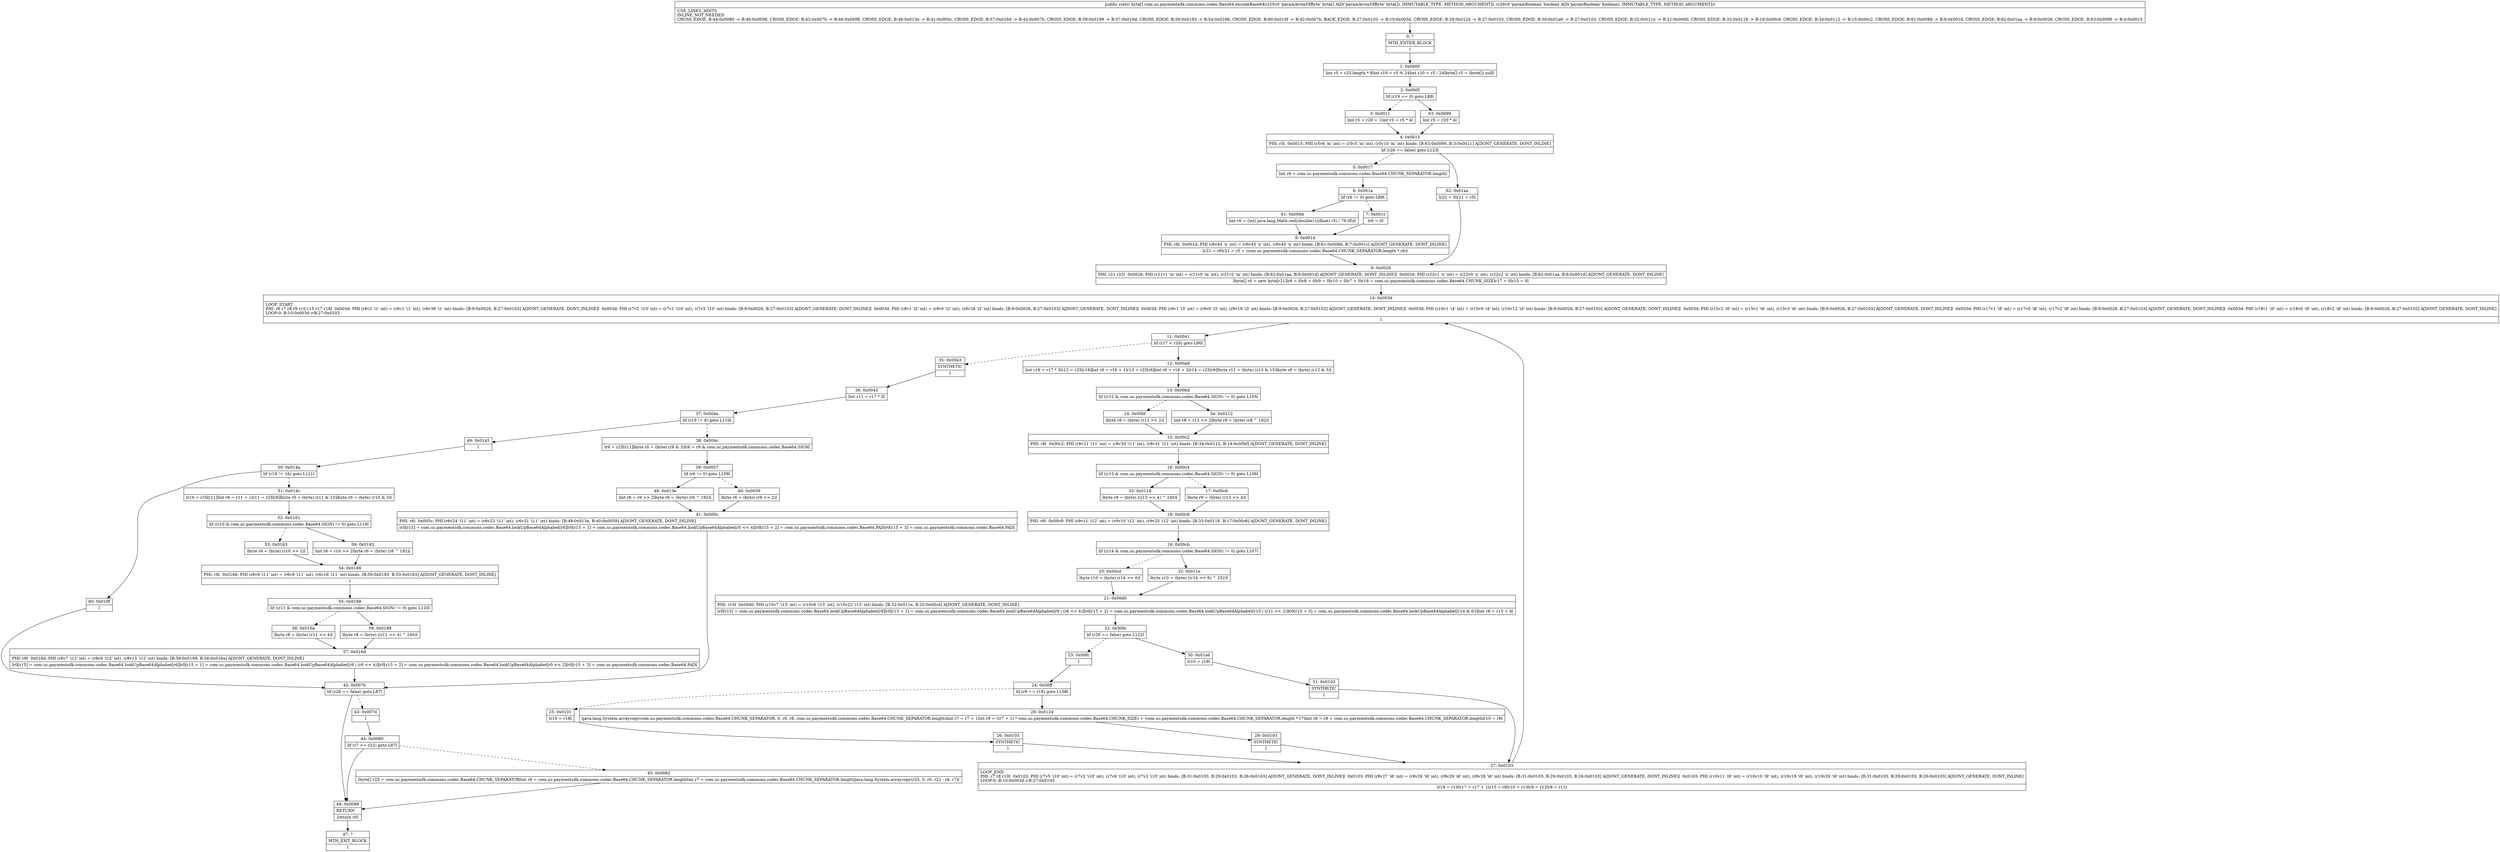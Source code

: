 digraph "CFG forcom.uc.paymentsdk.commons.codec.Base64.encodeBase64([BZ)[B" {
Node_0 [shape=record,label="{0\:\ ?|MTH_ENTER_BLOCK\l|l}"];
Node_1 [shape=record,label="{1\:\ 0x0000|lint r5 = r25.length * 8lint r19 = r5 % 24lint r20 = r5 \/ 24lbyte[] r5 = (byte[]) nulll}"];
Node_2 [shape=record,label="{2\:\ 0x000f|lif (r19 == 0) goto L88l}"];
Node_3 [shape=record,label="{3\:\ 0x0011|lint r5 = r20 + 1lint r5 = r5 * 4l}"];
Node_4 [shape=record,label="{4\:\ 0x0015|PHI: r5l  0x0015: PHI (r5v6 'm' int) = (r5v5 'm' int), (r5v10 'm' int) binds: [B:63:0x0099, B:3:0x0011] A[DONT_GENERATE, DONT_INLINE]\l|lif (r26 == false) goto L123l}"];
Node_5 [shape=record,label="{5\:\ 0x0017|lint r6 = com.uc.paymentsdk.commons.codec.Base64.CHUNK_SEPARATOR.lengthl}"];
Node_6 [shape=record,label="{6\:\ 0x001a|lif (r6 != 0) goto L89l}"];
Node_7 [shape=record,label="{7\:\ 0x001c|lr6 = 0l}"];
Node_8 [shape=record,label="{8\:\ 0x001d|PHI: r6l  0x001d: PHI (r6v44 'n' int) = (r6v43 'n' int), (r6v45 'n' int) binds: [B:61:0x009d, B:7:0x001c] A[DONT_GENERATE, DONT_INLINE]\l|lr22 = r6lr21 = r5 + (com.uc.paymentsdk.commons.codec.Base64.CHUNK_SEPARATOR.length * r6)l}"];
Node_9 [shape=record,label="{9\:\ 0x0026|PHI: r21 r22l  0x0026: PHI (r21v1 'm' int) = (r21v0 'm' int), (r21v2 'm' int) binds: [B:62:0x01aa, B:8:0x001d] A[DONT_GENERATE, DONT_INLINE]l  0x0026: PHI (r22v1 'n' int) = (r22v0 'n' int), (r22v2 'n' int) binds: [B:62:0x01aa, B:8:0x001d] A[DONT_GENERATE, DONT_INLINE]\l|lbyte[] r0 = new byte[r21]lr6 = 0lr8 = 0lr9 = 0lr10 = 0lr7 = 0lr18 = com.uc.paymentsdk.commons.codec.Base64.CHUNK_SIZElr17 = 0lr15 = 0l}"];
Node_10 [shape=record,label="{10\:\ 0x003d|LOOP_START\lPHI: r6 r7 r8 r9 r10 r15 r17 r18l  0x003d: PHI (r6v2 'i1' int) = (r6v1 'i1' int), (r6v36 'i1' int) binds: [B:9:0x0026, B:27:0x0103] A[DONT_GENERATE, DONT_INLINE]l  0x003d: PHI (r7v2 'i10' int) = (r7v1 'i10' int), (r7v5 'i10' int) binds: [B:9:0x0026, B:27:0x0103] A[DONT_GENERATE, DONT_INLINE]l  0x003d: PHI (r8v1 'i2' int) = (r8v0 'i2' int), (r8v28 'i2' int) binds: [B:9:0x0026, B:27:0x0103] A[DONT_GENERATE, DONT_INLINE]l  0x003d: PHI (r9v1 'i3' int) = (r9v0 'i3' int), (r9v19 'i3' int) binds: [B:9:0x0026, B:27:0x0103] A[DONT_GENERATE, DONT_INLINE]l  0x003d: PHI (r10v1 'i4' int) = (r10v0 'i4' int), (r10v12 'i4' int) binds: [B:9:0x0026, B:27:0x0103] A[DONT_GENERATE, DONT_INLINE]l  0x003d: PHI (r15v2 'i6' int) = (r15v1 'i6' int), (r15v3 'i6' int) binds: [B:9:0x0026, B:27:0x0103] A[DONT_GENERATE, DONT_INLINE]l  0x003d: PHI (r17v1 'i8' int) = (r17v0 'i8' int), (r17v2 'i8' int) binds: [B:9:0x0026, B:27:0x0103] A[DONT_GENERATE, DONT_INLINE]l  0x003d: PHI (r18v1 'i9' int) = (r18v0 'i9' int), (r18v2 'i9' int) binds: [B:9:0x0026, B:27:0x0103] A[DONT_GENERATE, DONT_INLINE]\lLOOP:0: B:10:0x003d\-\>B:27:0x0103\l|l}"];
Node_11 [shape=record,label="{11\:\ 0x0041|lif (r17 \< r20) goto L90l}"];
Node_12 [shape=record,label="{12\:\ 0x00a9|lint r16 = r17 * 3lr12 = r25[r16]lint r6 = r16 + 1lr13 = r25[r6]lint r6 = r16 + 2lr14 = r25[r6]lbyte r11 = (byte) (r13 & 15)lbyte r6 = (byte) (r12 & 3)l}"];
Node_13 [shape=record,label="{13\:\ 0x00bd|lif ((r12 & com.uc.paymentsdk.commons.codec.Base64.SIGN) != 0) goto L105l}"];
Node_14 [shape=record,label="{14\:\ 0x00bf|lbyte r8 = (byte) (r12 \>\> 2)l}"];
Node_15 [shape=record,label="{15\:\ 0x00c2|PHI: r8l  0x00c2: PHI (r8v21 'i11' int) = (r8v20 'i11' int), (r8v31 'i11' int) binds: [B:34:0x0112, B:14:0x00bf] A[DONT_GENERATE, DONT_INLINE]\l|l}"];
Node_16 [shape=record,label="{16\:\ 0x00c4|lif ((r13 & com.uc.paymentsdk.commons.codec.Base64.SIGN) != 0) goto L106l}"];
Node_17 [shape=record,label="{17\:\ 0x00c6|lbyte r9 = (byte) (r13 \>\> 4)l}"];
Node_18 [shape=record,label="{18\:\ 0x00c9|PHI: r9l  0x00c9: PHI (r9v11 'i12' int) = (r9v10 'i12' int), (r9v25 'i12' int) binds: [B:33:0x0118, B:17:0x00c6] A[DONT_GENERATE, DONT_INLINE]\l|l}"];
Node_19 [shape=record,label="{19\:\ 0x00cb|lif ((r14 & com.uc.paymentsdk.commons.codec.Base64.SIGN) != 0) goto L107l}"];
Node_20 [shape=record,label="{20\:\ 0x00cd|lbyte r10 = (byte) (r14 \>\> 6)l}"];
Node_21 [shape=record,label="{21\:\ 0x00d0|PHI: r10l  0x00d0: PHI (r10v7 'i13' int) = (r10v6 'i13' int), (r10v22 'i13' int) binds: [B:32:0x011e, B:20:0x00cd] A[DONT_GENERATE, DONT_INLINE]\l|lr0[r15] = com.uc.paymentsdk.commons.codec.Base64.lookUpBase64Alphabet[r8]lr0[r15 + 1] = com.uc.paymentsdk.commons.codec.Base64.lookUpBase64Alphabet[r9 \| (r6 \<\< 4)]lr0[r15 + 2] = com.uc.paymentsdk.commons.codec.Base64.lookUpBase64Alphabet[r10 \| (r11 \<\< 2)]lr0[r15 + 3] = com.uc.paymentsdk.commons.codec.Base64.lookUpBase64Alphabet[r14 & 63]lint r8 = r15 + 4l}"];
Node_22 [shape=record,label="{22\:\ 0x00fa|lif (r26 == false) goto L122l}"];
Node_23 [shape=record,label="{23\:\ 0x00fc|l}"];
Node_24 [shape=record,label="{24\:\ 0x00ff|lif (r8 == r18) goto L108l}"];
Node_25 [shape=record,label="{25\:\ 0x0101|lr10 = r18l}"];
Node_26 [shape=record,label="{26\:\ 0x0103|SYNTHETIC\l|l}"];
Node_27 [shape=record,label="{27\:\ 0x0103|LOOP_END\lPHI: r7 r8 r10l  0x0103: PHI (r7v5 'i10' int) = (r7v2 'i10' int), (r7v6 'i10' int), (r7v2 'i10' int) binds: [B:31:0x0103, B:29:0x0103, B:26:0x0103] A[DONT_GENERATE, DONT_INLINE]l  0x0103: PHI (r8v27 'i6' int) = (r8v26 'i6' int), (r8v29 'i6' int), (r8v26 'i6' int) binds: [B:31:0x0103, B:29:0x0103, B:26:0x0103] A[DONT_GENERATE, DONT_INLINE]l  0x0103: PHI (r10v11 'i9' int) = (r10v10 'i9' int), (r10v19 'i9' int), (r10v20 'i9' int) binds: [B:31:0x0103, B:29:0x0103, B:26:0x0103] A[DONT_GENERATE, DONT_INLINE]\lLOOP:0: B:10:0x003d\-\>B:27:0x0103\l|lr18 = r10lr17 = r17 + 1lr15 = r8lr10 = r13lr9 = r12lr8 = r11l}"];
Node_28 [shape=record,label="{28\:\ 0x0124|ljava.lang.System.arraycopy(com.uc.paymentsdk.commons.codec.Base64.CHUNK_SEPARATOR, 0, r0, r8, com.uc.paymentsdk.commons.codec.Base64.CHUNK_SEPARATOR.length)lint r7 = r7 + 1lint r9 = ((r7 + 1) * com.uc.paymentsdk.commons.codec.Base64.CHUNK_SIZE) + (com.uc.paymentsdk.commons.codec.Base64.CHUNK_SEPARATOR.length * r7)lint r8 = r8 + com.uc.paymentsdk.commons.codec.Base64.CHUNK_SEPARATOR.lengthlr10 = r9l}"];
Node_29 [shape=record,label="{29\:\ 0x0103|SYNTHETIC\l|l}"];
Node_30 [shape=record,label="{30\:\ 0x01a6|lr10 = r18l}"];
Node_31 [shape=record,label="{31\:\ 0x0103|SYNTHETIC\l|l}"];
Node_32 [shape=record,label="{32\:\ 0x011e|lbyte r10 = (byte) ((r14 \>\> 6) ^ 252)l}"];
Node_33 [shape=record,label="{33\:\ 0x0118|lbyte r9 = (byte) ((r13 \>\> 4) ^ 240)l}"];
Node_34 [shape=record,label="{34\:\ 0x0112|lint r8 = r12 \>\> 2lbyte r8 = (byte) (r8 ^ 192)l}"];
Node_35 [shape=record,label="{35\:\ 0x0043|SYNTHETIC\l|l}"];
Node_36 [shape=record,label="{36\:\ 0x0043|lint r11 = r17 * 3l}"];
Node_37 [shape=record,label="{37\:\ 0x004a|lif (r19 != 8) goto L110l}"];
Node_38 [shape=record,label="{38\:\ 0x004c|lr9 = r25[r11]lbyte r0 = (byte) (r9 & 3)lr6 = r9 & com.uc.paymentsdk.commons.codec.Base64.SIGNl}"];
Node_39 [shape=record,label="{39\:\ 0x0057|lif (r6 != 0) goto L109l}"];
Node_40 [shape=record,label="{40\:\ 0x0059|lbyte r6 = (byte) (r9 \>\> 2)l}"];
Node_41 [shape=record,label="{41\:\ 0x005c|PHI: r6l  0x005c: PHI (r6v24 'i11' int) = (r6v23 'i11' int), (r6v31 'i11' int) binds: [B:48:0x013e, B:40:0x0059] A[DONT_GENERATE, DONT_INLINE]\l|lr0[r15] = com.uc.paymentsdk.commons.codec.Base64.lookUpBase64Alphabet[r6]lr0[r15 + 1] = com.uc.paymentsdk.commons.codec.Base64.lookUpBase64Alphabet[r0 \<\< 4]lr0[r15 + 2] = com.uc.paymentsdk.commons.codec.Base64.PADlr0[r15 + 3] = com.uc.paymentsdk.commons.codec.Base64.PADl}"];
Node_42 [shape=record,label="{42\:\ 0x007b|lif (r26 == false) goto L87l}"];
Node_43 [shape=record,label="{43\:\ 0x007d|l}"];
Node_44 [shape=record,label="{44\:\ 0x0080|lif (r7 \>= r22) goto L87l}"];
Node_45 [shape=record,label="{45\:\ 0x0082|lbyte[] r25 = com.uc.paymentsdk.commons.codec.Base64.CHUNK_SEPARATORlint r6 = com.uc.paymentsdk.commons.codec.Base64.CHUNK_SEPARATOR.lengthlint r7 = com.uc.paymentsdk.commons.codec.Base64.CHUNK_SEPARATOR.lengthljava.lang.System.arraycopy(r25, 0, r0, r21 \- r6, r7)l}"];
Node_46 [shape=record,label="{46\:\ 0x0098|RETURN\l|lreturn r0l}"];
Node_47 [shape=record,label="{47\:\ ?|MTH_EXIT_BLOCK\l|l}"];
Node_48 [shape=record,label="{48\:\ 0x013e|lint r6 = r9 \>\> 2lbyte r6 = (byte) (r6 ^ 192)l}"];
Node_49 [shape=record,label="{49\:\ 0x0145|l}"];
Node_50 [shape=record,label="{50\:\ 0x014a|lif (r19 != 16) goto L121l}"];
Node_51 [shape=record,label="{51\:\ 0x014c|lr10 = r25[r11]lint r6 = r11 + 1lr11 = r25[r6]lbyte r0 = (byte) (r11 & 15)lbyte r0 = (byte) (r10 & 3)l}"];
Node_52 [shape=record,label="{52\:\ 0x0161|lif ((r10 & com.uc.paymentsdk.commons.codec.Base64.SIGN) != 0) goto L119l}"];
Node_53 [shape=record,label="{53\:\ 0x0163|lbyte r6 = (byte) (r10 \>\> 2)l}"];
Node_54 [shape=record,label="{54\:\ 0x0166|PHI: r6l  0x0166: PHI (r6v9 'i11' int) = (r6v8 'i11' int), (r6v16 'i11' int) binds: [B:59:0x0193, B:53:0x0163] A[DONT_GENERATE, DONT_INLINE]\l|l}"];
Node_55 [shape=record,label="{55\:\ 0x0168|lif ((r11 & com.uc.paymentsdk.commons.codec.Base64.SIGN) != 0) goto L120l}"];
Node_56 [shape=record,label="{56\:\ 0x016a|lbyte r8 = (byte) (r11 \>\> 4)l}"];
Node_57 [shape=record,label="{57\:\ 0x016d|PHI: r8l  0x016d: PHI (r8v7 'i12' int) = (r8v6 'i12' int), (r8v15 'i12' int) binds: [B:58:0x0199, B:56:0x016a] A[DONT_GENERATE, DONT_INLINE]\l|lr0[r15] = com.uc.paymentsdk.commons.codec.Base64.lookUpBase64Alphabet[r6]lr0[r15 + 1] = com.uc.paymentsdk.commons.codec.Base64.lookUpBase64Alphabet[r8 \| (r0 \<\< 4)]lr0[r15 + 2] = com.uc.paymentsdk.commons.codec.Base64.lookUpBase64Alphabet[r0 \<\< 2]lr0[r15 + 3] = com.uc.paymentsdk.commons.codec.Base64.PADl}"];
Node_58 [shape=record,label="{58\:\ 0x0199|lbyte r8 = (byte) ((r11 \>\> 4) ^ 240)l}"];
Node_59 [shape=record,label="{59\:\ 0x0193|lint r6 = r10 \>\> 2lbyte r6 = (byte) (r6 ^ 192)l}"];
Node_60 [shape=record,label="{60\:\ 0x019f|l}"];
Node_61 [shape=record,label="{61\:\ 0x009d|lint r6 = (int) java.lang.Math.ceil((double) (((float) r5) \/ 76.0f))l}"];
Node_62 [shape=record,label="{62\:\ 0x01aa|lr22 = 0lr21 = r5l}"];
Node_63 [shape=record,label="{63\:\ 0x0099|lint r5 = r20 * 4l}"];
MethodNode[shape=record,label="{public static byte[] com.uc.paymentsdk.commons.codec.Base64.encodeBase64((r25v0 'paramArrayOfByte' byte[] A[D('paramArrayOfByte' byte[]), IMMUTABLE_TYPE, METHOD_ARGUMENT]), (r26v0 'paramBoolean' boolean A[D('paramBoolean' boolean), IMMUTABLE_TYPE, METHOD_ARGUMENT]))  | USE_LINES_HINTS\lINLINE_NOT_NEEDED\lCROSS_EDGE: B:44:0x0080 \-\> B:46:0x0098, CROSS_EDGE: B:42:0x007b \-\> B:46:0x0098, CROSS_EDGE: B:48:0x013e \-\> B:41:0x005c, CROSS_EDGE: B:57:0x016d \-\> B:42:0x007b, CROSS_EDGE: B:58:0x0199 \-\> B:57:0x016d, CROSS_EDGE: B:59:0x0193 \-\> B:54:0x0166, CROSS_EDGE: B:60:0x019f \-\> B:42:0x007b, BACK_EDGE: B:27:0x0103 \-\> B:10:0x003d, CROSS_EDGE: B:28:0x0124 \-\> B:27:0x0103, CROSS_EDGE: B:30:0x01a6 \-\> B:27:0x0103, CROSS_EDGE: B:32:0x011e \-\> B:21:0x00d0, CROSS_EDGE: B:33:0x0118 \-\> B:18:0x00c9, CROSS_EDGE: B:34:0x0112 \-\> B:15:0x00c2, CROSS_EDGE: B:61:0x009d \-\> B:8:0x001d, CROSS_EDGE: B:62:0x01aa \-\> B:9:0x0026, CROSS_EDGE: B:63:0x0099 \-\> B:4:0x0015\l}"];
MethodNode -> Node_0;
Node_0 -> Node_1;
Node_1 -> Node_2;
Node_2 -> Node_3[style=dashed];
Node_2 -> Node_63;
Node_3 -> Node_4;
Node_4 -> Node_5[style=dashed];
Node_4 -> Node_62;
Node_5 -> Node_6;
Node_6 -> Node_7[style=dashed];
Node_6 -> Node_61;
Node_7 -> Node_8;
Node_8 -> Node_9;
Node_9 -> Node_10;
Node_10 -> Node_11;
Node_11 -> Node_12;
Node_11 -> Node_35[style=dashed];
Node_12 -> Node_13;
Node_13 -> Node_14[style=dashed];
Node_13 -> Node_34;
Node_14 -> Node_15;
Node_15 -> Node_16;
Node_16 -> Node_17[style=dashed];
Node_16 -> Node_33;
Node_17 -> Node_18;
Node_18 -> Node_19;
Node_19 -> Node_20[style=dashed];
Node_19 -> Node_32;
Node_20 -> Node_21;
Node_21 -> Node_22;
Node_22 -> Node_23[style=dashed];
Node_22 -> Node_30;
Node_23 -> Node_24;
Node_24 -> Node_25[style=dashed];
Node_24 -> Node_28;
Node_25 -> Node_26;
Node_26 -> Node_27;
Node_27 -> Node_10;
Node_28 -> Node_29;
Node_29 -> Node_27;
Node_30 -> Node_31;
Node_31 -> Node_27;
Node_32 -> Node_21;
Node_33 -> Node_18;
Node_34 -> Node_15;
Node_35 -> Node_36;
Node_36 -> Node_37;
Node_37 -> Node_38[style=dashed];
Node_37 -> Node_49;
Node_38 -> Node_39;
Node_39 -> Node_40[style=dashed];
Node_39 -> Node_48;
Node_40 -> Node_41;
Node_41 -> Node_42;
Node_42 -> Node_43[style=dashed];
Node_42 -> Node_46;
Node_43 -> Node_44;
Node_44 -> Node_45[style=dashed];
Node_44 -> Node_46;
Node_45 -> Node_46;
Node_46 -> Node_47;
Node_48 -> Node_41;
Node_49 -> Node_50;
Node_50 -> Node_51[style=dashed];
Node_50 -> Node_60;
Node_51 -> Node_52;
Node_52 -> Node_53[style=dashed];
Node_52 -> Node_59;
Node_53 -> Node_54;
Node_54 -> Node_55;
Node_55 -> Node_56[style=dashed];
Node_55 -> Node_58;
Node_56 -> Node_57;
Node_57 -> Node_42;
Node_58 -> Node_57;
Node_59 -> Node_54;
Node_60 -> Node_42;
Node_61 -> Node_8;
Node_62 -> Node_9;
Node_63 -> Node_4;
}

